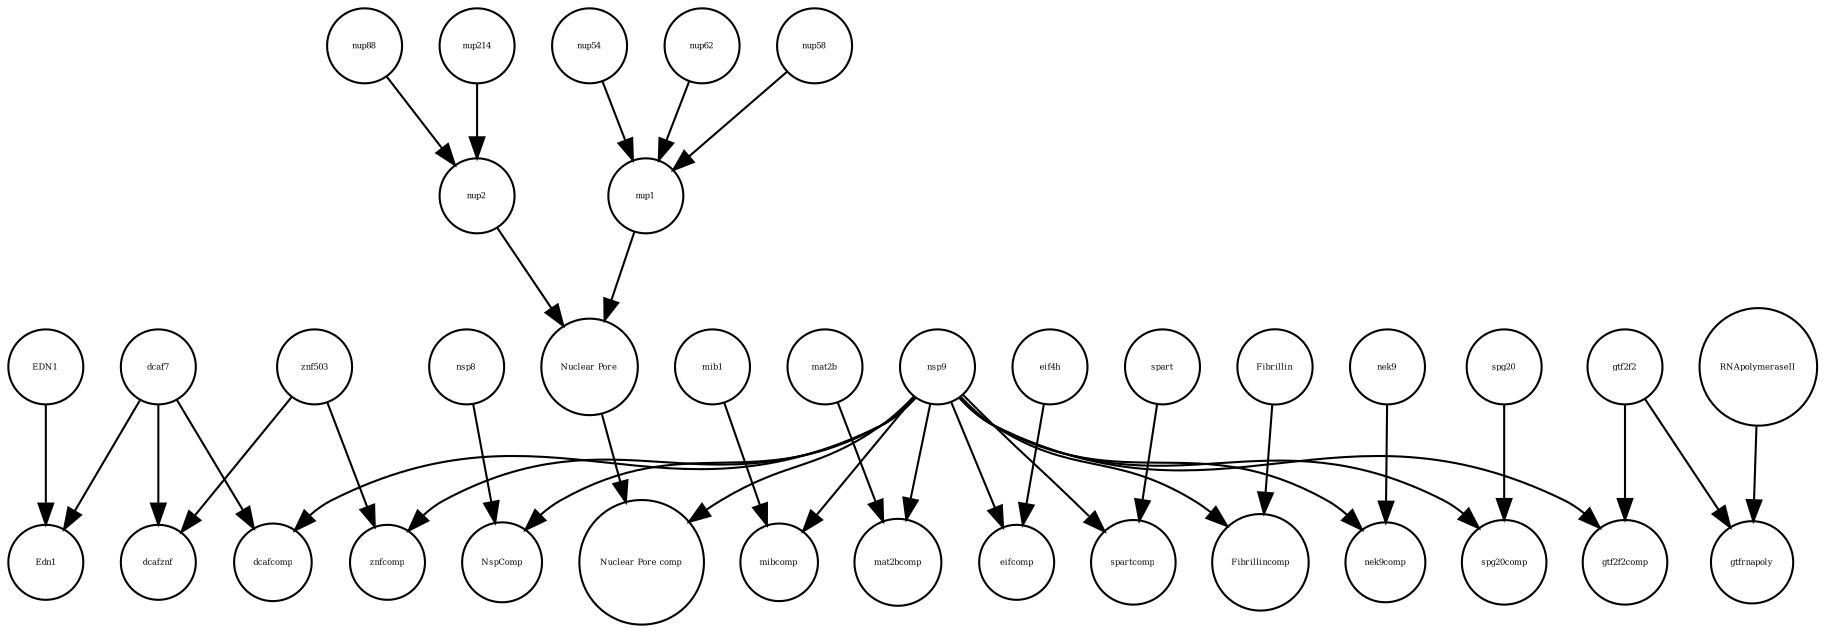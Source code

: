 strict digraph  {
nsp8 [annotation=urn_miriam_uniprot_P0DTD1, bipartite=0, cls=macromolecule, fontsize=4, label=nsp8, shape=circle];
gtfrnapoly [annotation="", bipartite=0, cls=complex, fontsize=4, label=gtfrnapoly, shape=circle];
nup214 [annotation=urn_miriam_uniprot_P35658, bipartite=0, cls=macromolecule, fontsize=4, label=nup214, shape=circle];
znf503 [annotation=urn_miriam_uniprot_Q96F45, bipartite=0, cls=macromolecule, fontsize=4, label=znf503, shape=circle];
"Nuclear Pore comp" [annotation="", bipartite=0, cls=complex, fontsize=4, label="Nuclear Pore comp", shape=circle];
znfcomp [annotation="", bipartite=0, cls=complex, fontsize=4, label=znfcomp, shape=circle];
"Nuclear Pore" [annotation="", bipartite=0, cls=complex, fontsize=4, label="Nuclear Pore", shape=circle];
EDN1 [annotation="", bipartite=0, cls="nucleic acid feature", fontsize=4, label=EDN1, shape=circle];
mibcomp [annotation="", bipartite=0, cls=complex, fontsize=4, label=mibcomp, shape=circle];
mat2bcomp [annotation="", bipartite=0, cls=complex, fontsize=4, label=mat2bcomp, shape=circle];
gtf2f2 [annotation=urn_miriam_uniprot_P13984, bipartite=0, cls=macromolecule, fontsize=4, label=gtf2f2, shape=circle];
RNApolymeraseII [annotation=urn_miriam_uniprot_P30876, bipartite=0, cls=macromolecule, fontsize=4, label=RNApolymeraseII, shape=circle];
eifcomp [annotation="", bipartite=0, cls=complex, fontsize=4, label=eifcomp, shape=circle];
nup54 [annotation=urn_miriam_uniprot_Q7Z3B4, bipartite=0, cls=macromolecule, fontsize=4, label=nup54, shape=circle];
nup62 [annotation=urn_miriam_uniprot_P37198, bipartite=0, cls=macromolecule, fontsize=4, label=nup62, shape=circle];
NspComp [annotation="", bipartite=0, cls=complex, fontsize=4, label=NspComp, shape=circle];
nup2 [annotation="", bipartite=0, cls=complex, fontsize=4, label=nup2, shape=circle];
gtf2f2comp [annotation="", bipartite=0, cls=complex, fontsize=4, label=gtf2f2comp, shape=circle];
eif4h [annotation=urn_miriam_uniprot_Q15056, bipartite=0, cls=macromolecule, fontsize=4, label=eif4h, shape=circle];
nup58 [annotation=urn_miriam_uniprot_Q9BVL2, bipartite=0, cls=macromolecule, fontsize=4, label=nup58, shape=circle];
nup1 [annotation="", bipartite=0, cls=complex, fontsize=4, label=nup1, shape=circle];
mat2b [annotation=urn_miriam_uniprot_Q9NZL9, bipartite=0, cls=macromolecule, fontsize=4, label=mat2b, shape=circle];
dcafcomp [annotation="", bipartite=0, cls=complex, fontsize=4, label=dcafcomp, shape=circle];
dcaf7 [annotation=urn_miriam_uniprot_P61962, bipartite=0, cls=macromolecule, fontsize=4, label=dcaf7, shape=circle];
nup88 [annotation=urn_miriam_uniprot_Q99567, bipartite=0, cls=macromolecule, fontsize=4, label=nup88, shape=circle];
spartcomp [annotation="", bipartite=0, cls=complex, fontsize=4, label=spartcomp, shape=circle];
nsp9 [annotation=urn_miriam_uniprot_P0DTD1, bipartite=0, cls=macromolecule, fontsize=4, label=nsp9, shape=circle];
Fibrillincomp [annotation="", bipartite=0, cls=complex, fontsize=4, label=Fibrillincomp, shape=circle];
Fibrillin [annotation="", bipartite=0, cls=complex, fontsize=4, label=Fibrillin, shape=circle];
spart [annotation=urn_miriam_uniprot_Q8N0X7, bipartite=0, cls=macromolecule, fontsize=4, label=spart, shape=circle];
nek9 [annotation=urn_miriam_uniprot_Q8TD19, bipartite=0, cls=macromolecule, fontsize=4, label=nek9, shape=circle];
nek9comp [annotation="", bipartite=0, cls=complex, fontsize=4, label=nek9comp, shape=circle];
Edn1 [annotation="", bipartite=0, cls="nucleic acid feature", fontsize=4, label=Edn1, shape=circle];
spg20 [annotation="", bipartite=0, cls=macromolecule, fontsize=4, label=spg20, shape=circle];
spg20comp [annotation="", bipartite=0, cls=complex, fontsize=4, label=spg20comp, shape=circle];
dcafznf [annotation="", bipartite=0, cls=complex, fontsize=4, label=dcafznf, shape=circle];
mib1 [annotation=urn_miriam_uniprot_Q86YT6, bipartite=0, cls=macromolecule, fontsize=4, label=mib1, shape=circle];
nsp8 -> NspComp  [annotation="", interaction_type=production];
nup214 -> nup2  [annotation="", interaction_type=production];
znf503 -> dcafznf  [annotation="", interaction_type=production];
znf503 -> znfcomp  [annotation="", interaction_type=production];
"Nuclear Pore" -> "Nuclear Pore comp"  [annotation="", interaction_type=production];
EDN1 -> Edn1  [annotation="", interaction_type=production];
gtf2f2 -> gtf2f2comp  [annotation="", interaction_type=production];
gtf2f2 -> gtfrnapoly  [annotation="", interaction_type=production];
RNApolymeraseII -> gtfrnapoly  [annotation="", interaction_type=production];
nup54 -> nup1  [annotation="", interaction_type=production];
nup62 -> nup1  [annotation="", interaction_type=production];
nup2 -> "Nuclear Pore"  [annotation="", interaction_type=production];
eif4h -> eifcomp  [annotation="", interaction_type=production];
nup58 -> nup1  [annotation="", interaction_type=production];
nup1 -> "Nuclear Pore"  [annotation="", interaction_type=production];
mat2b -> mat2bcomp  [annotation="", interaction_type=production];
dcaf7 -> Edn1  [annotation=urn_miriam_pubmed_27880803, interaction_type=catalysis];
dcaf7 -> dcafcomp  [annotation="", interaction_type=production];
dcaf7 -> dcafznf  [annotation="", interaction_type=production];
nup88 -> nup2  [annotation="", interaction_type=production];
nsp9 -> NspComp  [annotation="", interaction_type=production];
nsp9 -> spartcomp  [annotation="", interaction_type=production];
nsp9 -> gtf2f2comp  [annotation="", interaction_type=production];
nsp9 -> dcafcomp  [annotation="", interaction_type=production];
nsp9 -> spg20comp  [annotation="", interaction_type=production];
nsp9 -> nek9comp  [annotation="", interaction_type=production];
nsp9 -> eifcomp  [annotation="", interaction_type=production];
nsp9 -> mibcomp  [annotation="", interaction_type=production];
nsp9 -> mat2bcomp  [annotation="", interaction_type=production];
nsp9 -> Fibrillincomp  [annotation="", interaction_type=production];
nsp9 -> "Nuclear Pore comp"  [annotation="", interaction_type=production];
nsp9 -> znfcomp  [annotation="", interaction_type=production];
Fibrillin -> Fibrillincomp  [annotation="", interaction_type=production];
spart -> spartcomp  [annotation="", interaction_type=production];
nek9 -> nek9comp  [annotation="", interaction_type=production];
spg20 -> spg20comp  [annotation="", interaction_type=production];
mib1 -> mibcomp  [annotation="", interaction_type=production];
}
